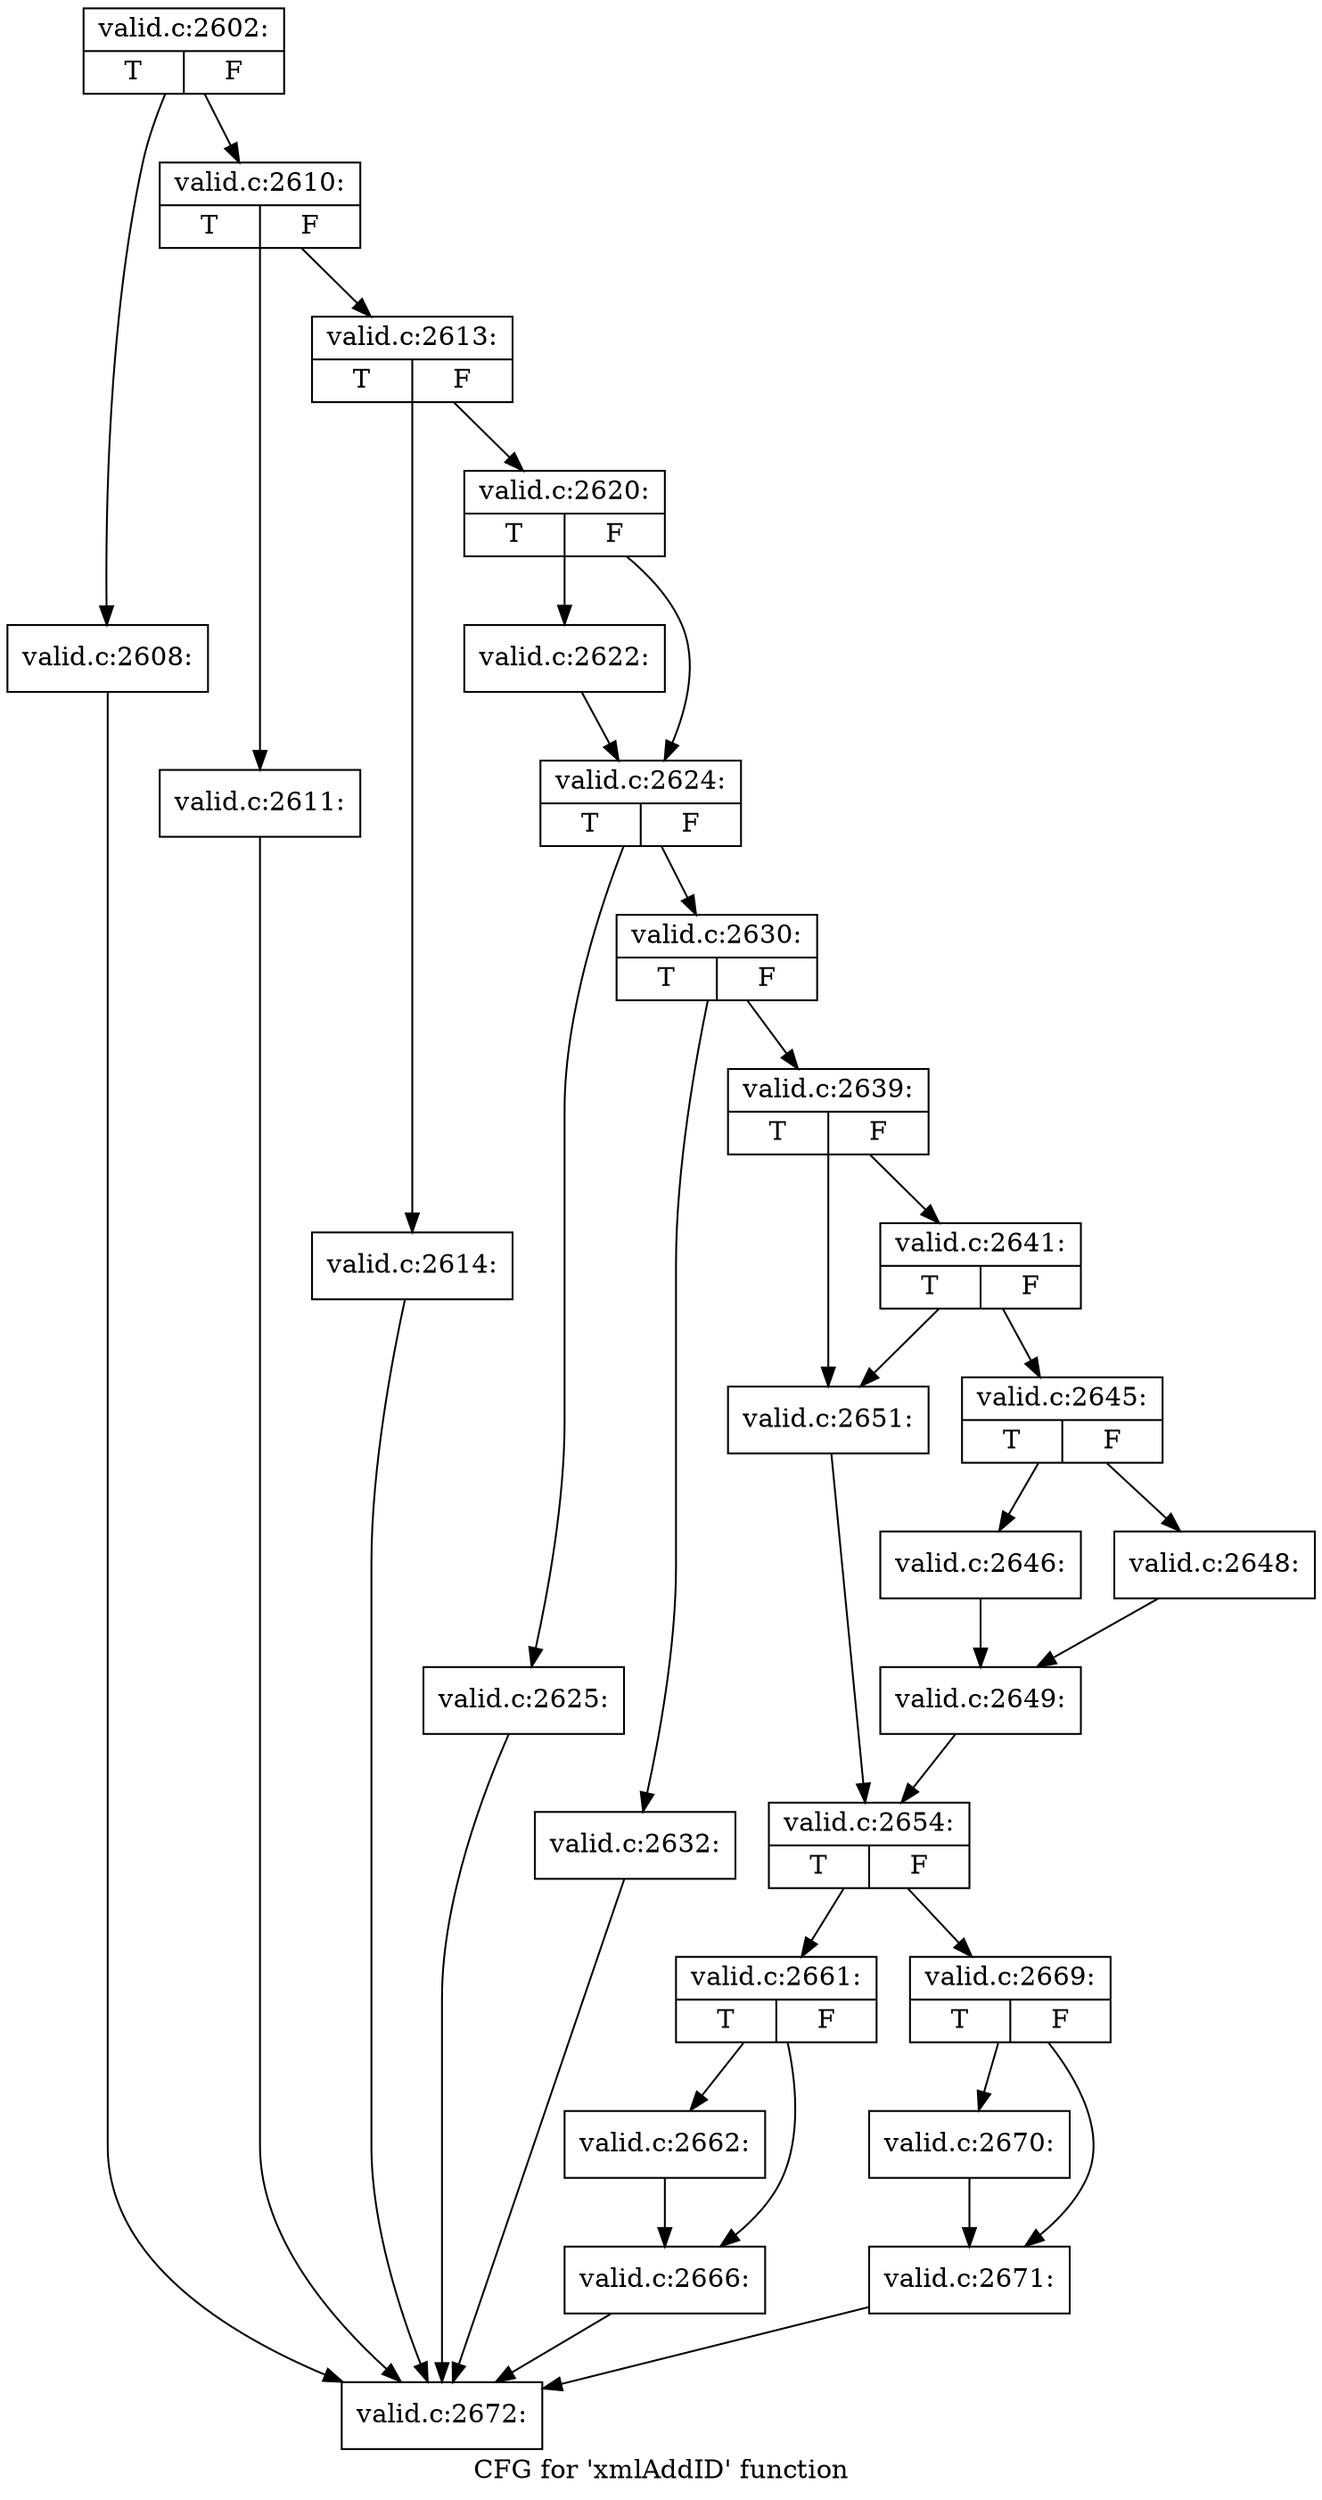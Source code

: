 digraph "CFG for 'xmlAddID' function" {
	label="CFG for 'xmlAddID' function";

	Node0x55fa50c888a0 [shape=record,label="{valid.c:2602:|{<s0>T|<s1>F}}"];
	Node0x55fa50c888a0 -> Node0x55fa50c978b0;
	Node0x55fa50c888a0 -> Node0x55fa50c97900;
	Node0x55fa50c978b0 [shape=record,label="{valid.c:2608:}"];
	Node0x55fa50c978b0 -> Node0x55fa50c889b0;
	Node0x55fa50c97900 [shape=record,label="{valid.c:2610:|{<s0>T|<s1>F}}"];
	Node0x55fa50c97900 -> Node0x55fa50c97e60;
	Node0x55fa50c97900 -> Node0x55fa50c97eb0;
	Node0x55fa50c97e60 [shape=record,label="{valid.c:2611:}"];
	Node0x55fa50c97e60 -> Node0x55fa50c889b0;
	Node0x55fa50c97eb0 [shape=record,label="{valid.c:2613:|{<s0>T|<s1>F}}"];
	Node0x55fa50c97eb0 -> Node0x55fa50c983e0;
	Node0x55fa50c97eb0 -> Node0x55fa50c98430;
	Node0x55fa50c983e0 [shape=record,label="{valid.c:2614:}"];
	Node0x55fa50c983e0 -> Node0x55fa50c889b0;
	Node0x55fa50c98430 [shape=record,label="{valid.c:2620:|{<s0>T|<s1>F}}"];
	Node0x55fa50c98430 -> Node0x55fa50d1c140;
	Node0x55fa50c98430 -> Node0x55fa50d1c190;
	Node0x55fa50d1c140 [shape=record,label="{valid.c:2622:}"];
	Node0x55fa50d1c140 -> Node0x55fa50d1c190;
	Node0x55fa50d1c190 [shape=record,label="{valid.c:2624:|{<s0>T|<s1>F}}"];
	Node0x55fa50d1c190 -> Node0x55fa50d1ca10;
	Node0x55fa50d1c190 -> Node0x55fa50d1ca60;
	Node0x55fa50d1ca10 [shape=record,label="{valid.c:2625:}"];
	Node0x55fa50d1ca10 -> Node0x55fa50c889b0;
	Node0x55fa50d1ca60 [shape=record,label="{valid.c:2630:|{<s0>T|<s1>F}}"];
	Node0x55fa50d1ca60 -> Node0x55fa50d1fed0;
	Node0x55fa50d1ca60 -> Node0x55fa50d1ff20;
	Node0x55fa50d1fed0 [shape=record,label="{valid.c:2632:}"];
	Node0x55fa50d1fed0 -> Node0x55fa50c889b0;
	Node0x55fa50d1ff20 [shape=record,label="{valid.c:2639:|{<s0>T|<s1>F}}"];
	Node0x55fa50d1ff20 -> Node0x55fa50d20b90;
	Node0x55fa50d1ff20 -> Node0x55fa50d20b40;
	Node0x55fa50d20b90 [shape=record,label="{valid.c:2641:|{<s0>T|<s1>F}}"];
	Node0x55fa50d20b90 -> Node0x55fa50d20aa0;
	Node0x55fa50d20b90 -> Node0x55fa50d20b40;
	Node0x55fa50d20aa0 [shape=record,label="{valid.c:2645:|{<s0>T|<s1>F}}"];
	Node0x55fa50d20aa0 -> Node0x55fa50d212b0;
	Node0x55fa50d20aa0 -> Node0x55fa50d21350;
	Node0x55fa50d212b0 [shape=record,label="{valid.c:2646:}"];
	Node0x55fa50d212b0 -> Node0x55fa50d21300;
	Node0x55fa50d21350 [shape=record,label="{valid.c:2648:}"];
	Node0x55fa50d21350 -> Node0x55fa50d21300;
	Node0x55fa50d21300 [shape=record,label="{valid.c:2649:}"];
	Node0x55fa50d21300 -> Node0x55fa50d20af0;
	Node0x55fa50d20b40 [shape=record,label="{valid.c:2651:}"];
	Node0x55fa50d20b40 -> Node0x55fa50d20af0;
	Node0x55fa50d20af0 [shape=record,label="{valid.c:2654:|{<s0>T|<s1>F}}"];
	Node0x55fa50d20af0 -> Node0x55fa50d23920;
	Node0x55fa50d20af0 -> Node0x55fa50d23970;
	Node0x55fa50d23920 [shape=record,label="{valid.c:2661:|{<s0>T|<s1>F}}"];
	Node0x55fa50d23920 -> Node0x55fa50d23fa0;
	Node0x55fa50d23920 -> Node0x55fa50d23ff0;
	Node0x55fa50d23fa0 [shape=record,label="{valid.c:2662:}"];
	Node0x55fa50d23fa0 -> Node0x55fa50d23ff0;
	Node0x55fa50d23ff0 [shape=record,label="{valid.c:2666:}"];
	Node0x55fa50d23ff0 -> Node0x55fa50c889b0;
	Node0x55fa50d23970 [shape=record,label="{valid.c:2669:|{<s0>T|<s1>F}}"];
	Node0x55fa50d23970 -> Node0x55fa50d24f30;
	Node0x55fa50d23970 -> Node0x55fa50d24f80;
	Node0x55fa50d24f30 [shape=record,label="{valid.c:2670:}"];
	Node0x55fa50d24f30 -> Node0x55fa50d24f80;
	Node0x55fa50d24f80 [shape=record,label="{valid.c:2671:}"];
	Node0x55fa50d24f80 -> Node0x55fa50c889b0;
	Node0x55fa50c889b0 [shape=record,label="{valid.c:2672:}"];
}
